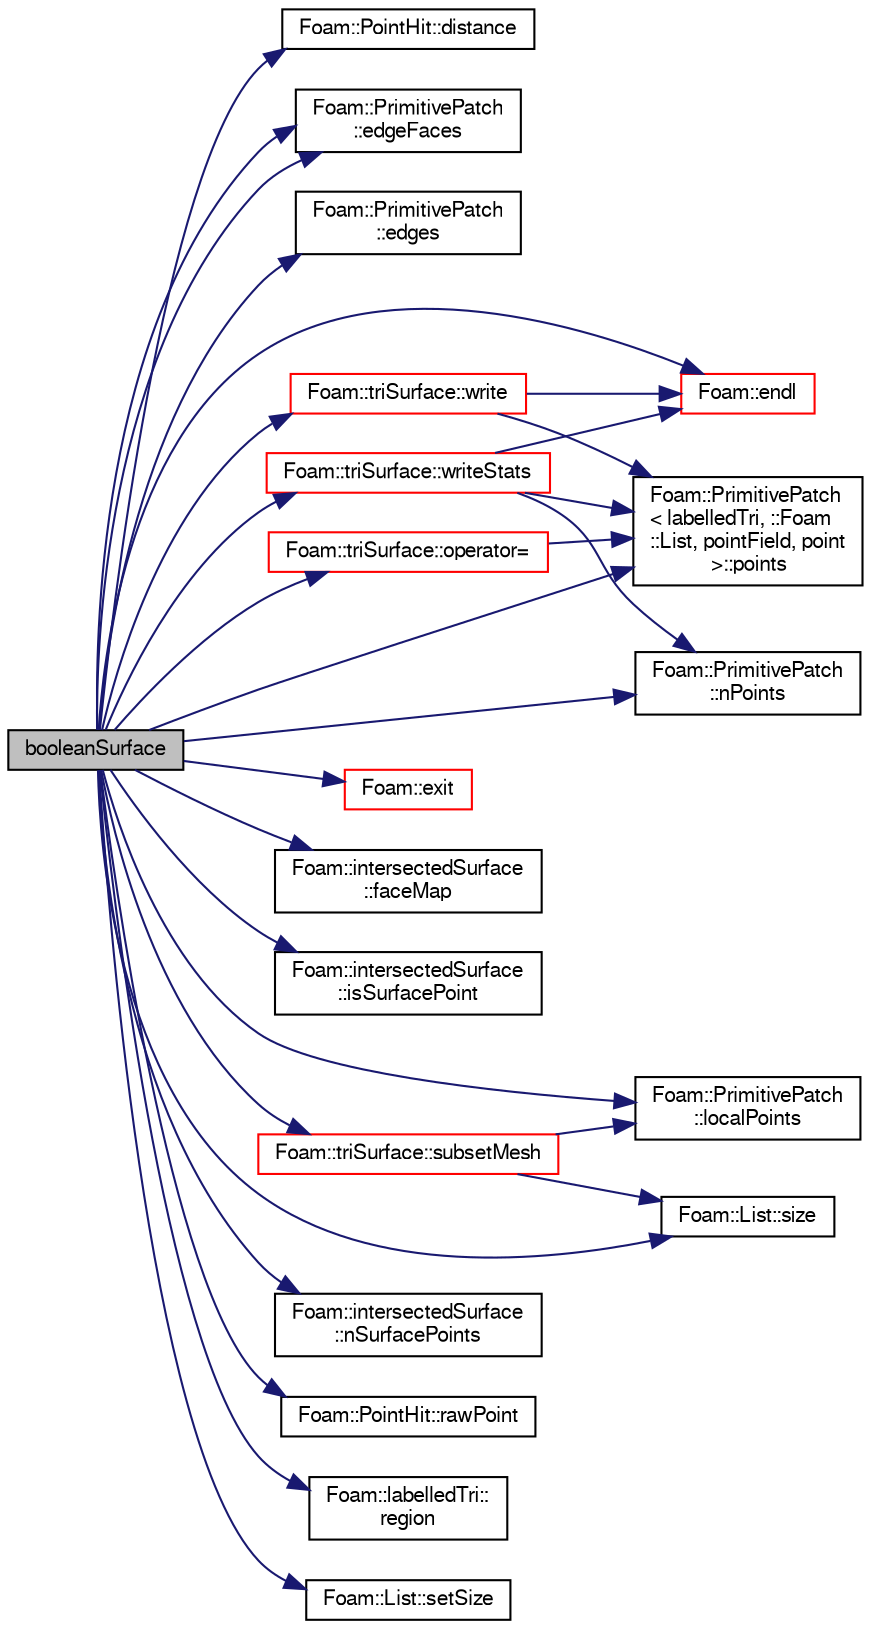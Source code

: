 digraph "booleanSurface"
{
  bgcolor="transparent";
  edge [fontname="FreeSans",fontsize="10",labelfontname="FreeSans",labelfontsize="10"];
  node [fontname="FreeSans",fontsize="10",shape=record];
  rankdir="LR";
  Node88 [label="booleanSurface",height=0.2,width=0.4,color="black", fillcolor="grey75", style="filled", fontcolor="black"];
  Node88 -> Node89 [color="midnightblue",fontsize="10",style="solid",fontname="FreeSans"];
  Node89 [label="Foam::PointHit::distance",height=0.2,width=0.4,color="black",URL="$a27558.html#a288a3ea8e3ee215a5e12afc1002ed4e6",tooltip="Return distance to hit. "];
  Node88 -> Node90 [color="midnightblue",fontsize="10",style="solid",fontname="FreeSans"];
  Node90 [label="Foam::PrimitivePatch\l::edgeFaces",height=0.2,width=0.4,color="black",URL="$a27538.html#ad38ecd2902727a890ebd437731c271c8",tooltip="Return edge-face addressing. "];
  Node88 -> Node90 [color="midnightblue",fontsize="10",style="solid",fontname="FreeSans"];
  Node88 -> Node91 [color="midnightblue",fontsize="10",style="solid",fontname="FreeSans"];
  Node91 [label="Foam::PrimitivePatch\l::edges",height=0.2,width=0.4,color="black",URL="$a27538.html#a21d764179912ddda5c6f95193c289846",tooltip="Return list of edges, address into LOCAL point list. "];
  Node88 -> Node92 [color="midnightblue",fontsize="10",style="solid",fontname="FreeSans"];
  Node92 [label="Foam::endl",height=0.2,width=0.4,color="red",URL="$a21124.html#a2db8fe02a0d3909e9351bb4275b23ce4",tooltip="Add newline and flush stream. "];
  Node88 -> Node94 [color="midnightblue",fontsize="10",style="solid",fontname="FreeSans"];
  Node94 [label="Foam::exit",height=0.2,width=0.4,color="red",URL="$a21124.html#a06ca7250d8e89caf05243ec094843642"];
  Node88 -> Node139 [color="midnightblue",fontsize="10",style="solid",fontname="FreeSans"];
  Node139 [label="Foam::intersectedSurface\l::faceMap",height=0.2,width=0.4,color="black",URL="$a25494.html#af618d1e4110025c66bae41ba7411a5ce",tooltip="New to old. "];
  Node88 -> Node140 [color="midnightblue",fontsize="10",style="solid",fontname="FreeSans"];
  Node140 [label="Foam::intersectedSurface\l::isSurfacePoint",height=0.2,width=0.4,color="black",URL="$a25494.html#a8223aebac38be8e4d310d02a39c85be0",tooltip="Is point coming from original surface? "];
  Node88 -> Node141 [color="midnightblue",fontsize="10",style="solid",fontname="FreeSans"];
  Node141 [label="Foam::PrimitivePatch\l::localPoints",height=0.2,width=0.4,color="black",URL="$a27538.html#aca6c65ee2831bb6795149af7635640a2",tooltip="Return pointField of points in patch. "];
  Node88 -> Node142 [color="midnightblue",fontsize="10",style="solid",fontname="FreeSans"];
  Node142 [label="Foam::PrimitivePatch\l::nPoints",height=0.2,width=0.4,color="black",URL="$a27538.html#a1c886a784a597459dbf2d9470798e9dd",tooltip="Return number of points supporting patch faces. "];
  Node88 -> Node143 [color="midnightblue",fontsize="10",style="solid",fontname="FreeSans"];
  Node143 [label="Foam::intersectedSurface\l::nSurfacePoints",height=0.2,width=0.4,color="black",URL="$a25494.html#ac341619c8de0dc3564b135a986fa45e7",tooltip="Number of points from original surface. "];
  Node88 -> Node144 [color="midnightblue",fontsize="10",style="solid",fontname="FreeSans"];
  Node144 [label="Foam::triSurface::operator=",height=0.2,width=0.4,color="red",URL="$a30598.html#a7007e1a39a89b943666033e034e1083b"];
  Node144 -> Node154 [color="midnightblue",fontsize="10",style="solid",fontname="FreeSans"];
  Node154 [label="Foam::PrimitivePatch\l\< labelledTri, ::Foam\l::List, pointField, point\l \>::points",height=0.2,width=0.4,color="black",URL="$a27538.html#aa3c7d968f31c88780c663876f64ef6a6",tooltip="Return reference to global points. "];
  Node88 -> Node154 [color="midnightblue",fontsize="10",style="solid",fontname="FreeSans"];
  Node88 -> Node160 [color="midnightblue",fontsize="10",style="solid",fontname="FreeSans"];
  Node160 [label="Foam::PointHit::rawPoint",height=0.2,width=0.4,color="black",URL="$a27558.html#a479a270e3db1518fd61b8a756455786b",tooltip="Return point with no checking. "];
  Node88 -> Node161 [color="midnightblue",fontsize="10",style="solid",fontname="FreeSans"];
  Node161 [label="Foam::labelledTri::\lregion",height=0.2,width=0.4,color="black",URL="$a30566.html#a479ccc53e021644167fe1099d4bede12",tooltip="Return region label. "];
  Node88 -> Node162 [color="midnightblue",fontsize="10",style="solid",fontname="FreeSans"];
  Node162 [label="Foam::List::setSize",height=0.2,width=0.4,color="black",URL="$a25694.html#aedb985ffeaf1bdbfeccc2a8730405703",tooltip="Reset size of List. "];
  Node88 -> Node163 [color="midnightblue",fontsize="10",style="solid",fontname="FreeSans"];
  Node163 [label="Foam::List::size",height=0.2,width=0.4,color="black",URL="$a25694.html#a8a5f6fa29bd4b500caf186f60245b384",tooltip="Override size to be inconsistent with allocated storage. "];
  Node88 -> Node164 [color="midnightblue",fontsize="10",style="solid",fontname="FreeSans"];
  Node164 [label="Foam::triSurface::subsetMesh",height=0.2,width=0.4,color="red",URL="$a30598.html#a2a82635af274c2fffdbb732676b4ecd3",tooltip="Return new surface. Returns pointMap, faceMap from. "];
  Node164 -> Node141 [color="midnightblue",fontsize="10",style="solid",fontname="FreeSans"];
  Node164 -> Node163 [color="midnightblue",fontsize="10",style="solid",fontname="FreeSans"];
  Node88 -> Node168 [color="midnightblue",fontsize="10",style="solid",fontname="FreeSans"];
  Node168 [label="Foam::triSurface::write",height=0.2,width=0.4,color="red",URL="$a30598.html#a293fdfec8bdfbd5c3913ab4c9f3454ff",tooltip="Write to Ostream in simple FOAM format. "];
  Node168 -> Node92 [color="midnightblue",fontsize="10",style="solid",fontname="FreeSans"];
  Node168 -> Node154 [color="midnightblue",fontsize="10",style="solid",fontname="FreeSans"];
  Node88 -> Node169 [color="midnightblue",fontsize="10",style="solid",fontname="FreeSans"];
  Node169 [label="Foam::triSurface::writeStats",height=0.2,width=0.4,color="red",URL="$a30598.html#a9dcc5076c83a26b069fbc8106a14c7ec",tooltip="Write some statistics. "];
  Node169 -> Node154 [color="midnightblue",fontsize="10",style="solid",fontname="FreeSans"];
  Node169 -> Node142 [color="midnightblue",fontsize="10",style="solid",fontname="FreeSans"];
  Node169 -> Node92 [color="midnightblue",fontsize="10",style="solid",fontname="FreeSans"];
}
